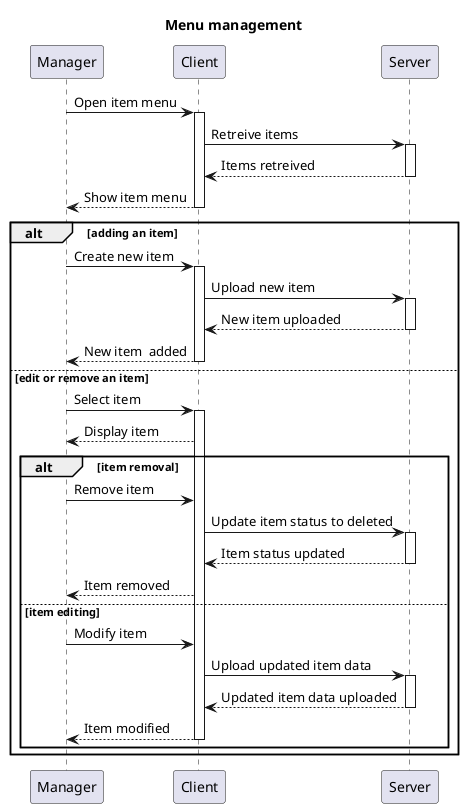 @startumltitle Menu managementManager->Client: Open item menuactivate ClientClient->Server: Retreive itemsactivate ServerClient<--Server:Items retreiveddeactivate ServerManager<--Client: Show item menudeactivate Clientalt adding an itemManager->Client: Create new itemactivate ClientClient->Server: Upload new itemactivate ServerClient<--Server: New item uploadeddeactivate ServerManager<--Client: New item  addeddeactivate Clientelse edit or remove an itemManager->Client: Select itemactivate ClientManager<--Client: Display itemalt item removalManager->Client: Remove itemClient->Server: Update item status to deletedactivate ServerClient<--Server:Item status updateddeactivate ServerManager<--Client: Item removedelse item editingManager->Client: Modify itemClient->Server: Upload updated item dataactivate ServerClient<--Server: Updated item data uploadeddeactivate ServerManager<--Client: Item modifieddeactivate Clientendend@enduml